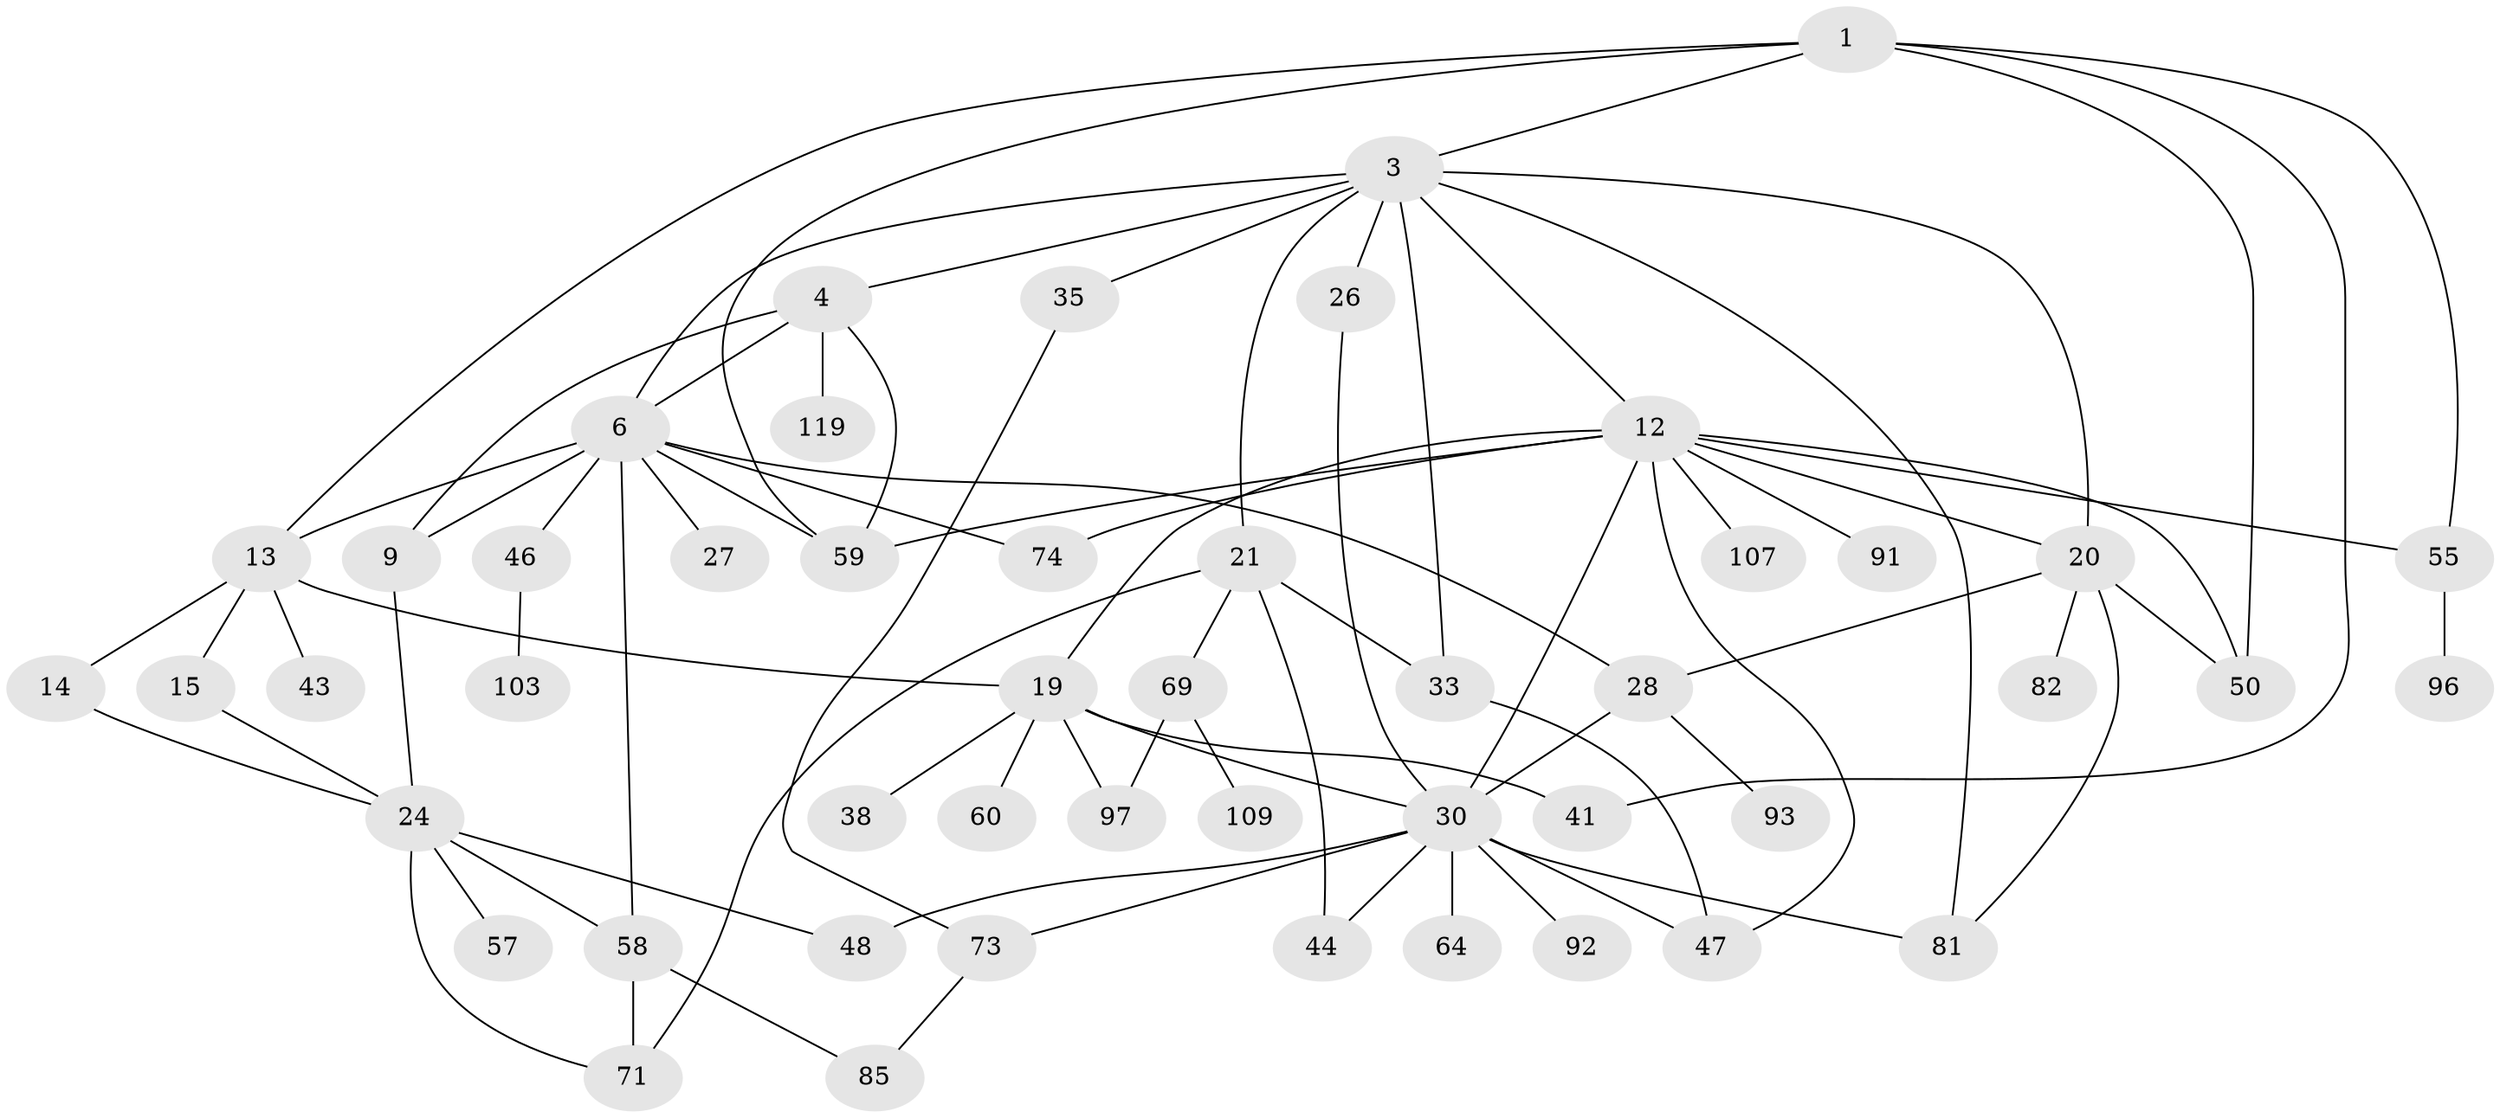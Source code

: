 // original degree distribution, {5: 0.07317073170731707, 4: 0.10569105691056911, 3: 0.22764227642276422, 2: 0.35772357723577236, 7: 0.008130081300813009, 6: 0.016260162601626018, 1: 0.21138211382113822}
// Generated by graph-tools (version 1.1) at 2025/16/03/04/25 18:16:48]
// undirected, 49 vertices, 80 edges
graph export_dot {
graph [start="1"]
  node [color=gray90,style=filled];
  1 [super="+22+2+7"];
  3 [super="+53+5"];
  4;
  6 [super="+8"];
  9 [super="+25"];
  12 [super="+95+17+40"];
  13;
  14;
  15;
  19 [super="+118+100+29"];
  20 [super="+52+32"];
  21;
  24 [super="+51+31"];
  26;
  27;
  28 [super="+56+88"];
  30 [super="+54+66"];
  33 [super="+49"];
  35;
  38 [super="+94"];
  41 [super="+111"];
  43;
  44;
  46 [super="+65"];
  47 [super="+98"];
  48;
  50 [super="+83+80"];
  55 [super="+63"];
  57 [super="+67+108+89+104"];
  58 [super="+79+62"];
  59 [super="+105+117+75"];
  60;
  64;
  69 [super="+90"];
  71;
  73;
  74;
  81;
  82;
  85;
  91;
  92;
  93;
  96;
  97;
  103 [super="+123"];
  107;
  109;
  119;
  1 -- 41;
  1 -- 55;
  1 -- 3;
  1 -- 59;
  1 -- 13;
  1 -- 50;
  3 -- 4;
  3 -- 26;
  3 -- 35;
  3 -- 6;
  3 -- 12;
  3 -- 81;
  3 -- 20;
  3 -- 21;
  3 -- 33;
  4 -- 9;
  4 -- 119;
  4 -- 59;
  4 -- 6;
  6 -- 46;
  6 -- 9;
  6 -- 74;
  6 -- 59;
  6 -- 13;
  6 -- 58;
  6 -- 27;
  6 -- 28;
  9 -- 24;
  12 -- 55;
  12 -- 74;
  12 -- 107;
  12 -- 30;
  12 -- 47;
  12 -- 50;
  12 -- 20;
  12 -- 59;
  12 -- 91;
  12 -- 19;
  13 -- 14;
  13 -- 15;
  13 -- 19;
  13 -- 43;
  14 -- 24;
  15 -- 24;
  19 -- 38;
  19 -- 41;
  19 -- 97;
  19 -- 60;
  19 -- 30;
  20 -- 81;
  20 -- 82;
  20 -- 50;
  20 -- 28;
  21 -- 33;
  21 -- 44;
  21 -- 69;
  21 -- 71;
  24 -- 58;
  24 -- 57;
  24 -- 71;
  24 -- 48;
  26 -- 30;
  28 -- 93;
  28 -- 30 [weight=2];
  30 -- 64;
  30 -- 73;
  30 -- 92;
  30 -- 48;
  30 -- 81;
  30 -- 44;
  30 -- 47;
  33 -- 47;
  35 -- 73;
  46 -- 103;
  55 -- 96;
  58 -- 71;
  58 -- 85;
  69 -- 97;
  69 -- 109;
  73 -- 85;
}
